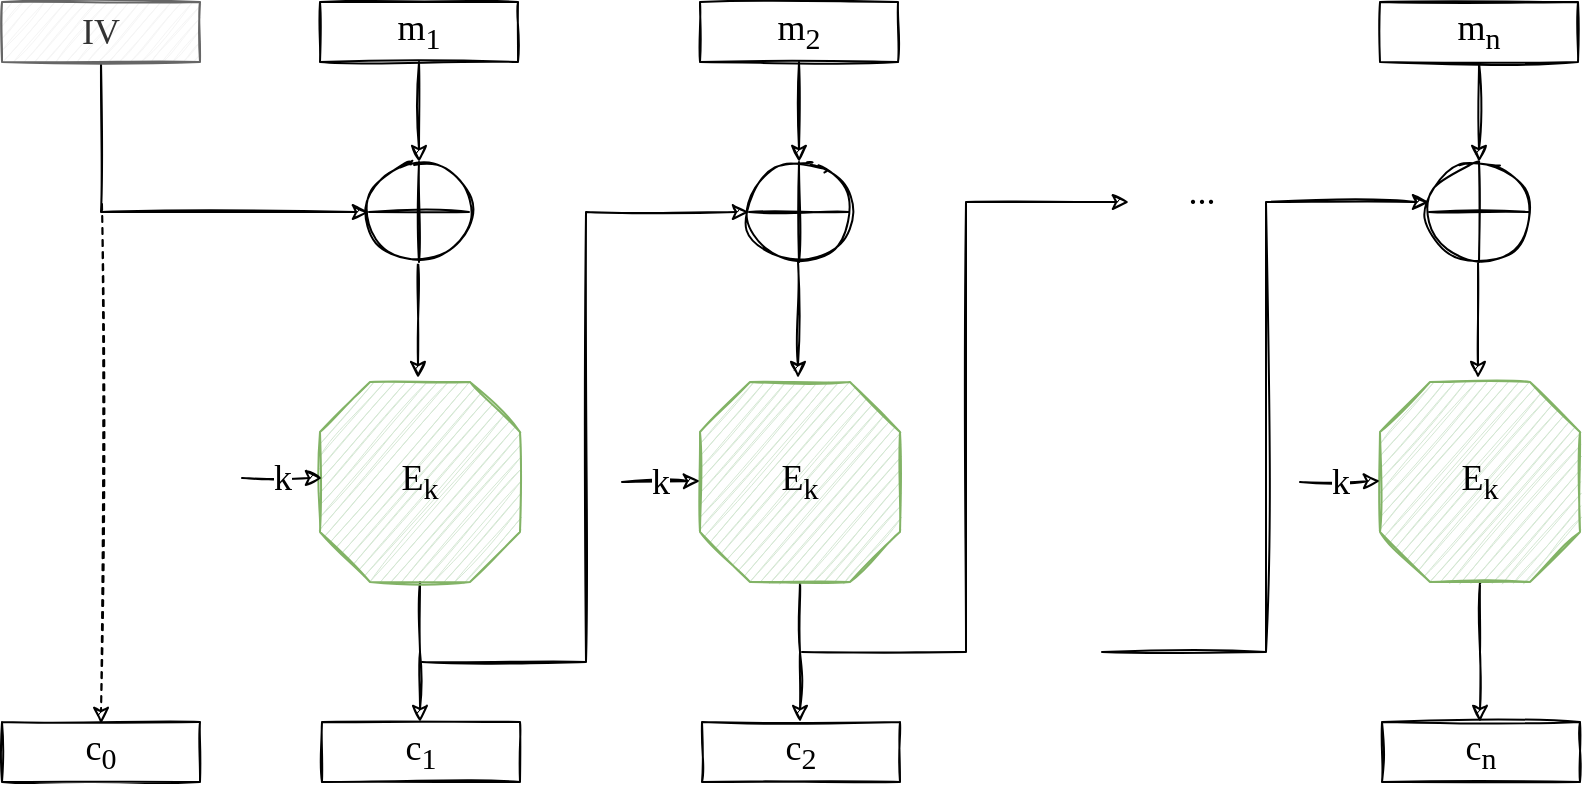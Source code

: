 <mxfile version="15.9.1" type="device"><diagram id="JP0gBPxypD-B3swmiFSp" name="Page-1"><mxGraphModel dx="1422" dy="780" grid="1" gridSize="10" guides="1" tooltips="1" connect="1" arrows="1" fold="1" page="1" pageScale="1" pageWidth="827" pageHeight="1169" math="0" shadow="0"><root><mxCell id="0"/><mxCell id="1" parent="0"/><mxCell id="Hk6vYFL49BtFeGfYQOWi-4" style="edgeStyle=orthogonalEdgeStyle;rounded=0;sketch=1;orthogonalLoop=1;jettySize=auto;html=1;fontFamily=Maven Pro;fontSize=18;" edge="1" parent="1" source="Y4TUV4H3YHWyU1hq7ZdA-2"><mxGeometry relative="1" as="geometry"><mxPoint x="219" y="510" as="targetPoint"/></mxGeometry></mxCell><mxCell id="Y4TUV4H3YHWyU1hq7ZdA-2" value="E&lt;sub&gt;k&lt;/sub&gt;" style="verticalLabelPosition=middle;verticalAlign=middle;html=1;shape=mxgraph.basic.polygon;polyCoords=[[0.25,0],[0.75,0],[1,0.25],[1,0.75],[0.75,1],[0.25,1],[0,0.75],[0,0.25]];polyline=0;sketch=1;fillColor=#d5e8d4;strokeColor=#82b366;fontFamily=Maven Pro;fontSize=18;whiteSpace=wrap;horizontal=1;labelPosition=center;align=center;" parent="1" vertex="1"><mxGeometry x="169" y="340" width="100" height="100" as="geometry"/></mxCell><mxCell id="7hbDICzPNJceYgBazotr-1" value="" style="endArrow=classic;html=1;rounded=0;entryX=0.49;entryY=-0.02;entryDx=0;entryDy=0;entryPerimeter=0;sketch=1;" parent="1" target="Y4TUV4H3YHWyU1hq7ZdA-2" edge="1"><mxGeometry width="50" height="50" relative="1" as="geometry"><mxPoint x="218" y="280" as="sourcePoint"/><mxPoint x="239" y="150" as="targetPoint"/></mxGeometry></mxCell><mxCell id="Hk6vYFL49BtFeGfYQOWi-19" style="edgeStyle=orthogonalEdgeStyle;rounded=0;sketch=1;orthogonalLoop=1;jettySize=auto;html=1;entryX=0.5;entryY=0;entryDx=0;entryDy=0;fontFamily=Maven Pro;fontSize=18;" edge="1" parent="1" source="Hk6vYFL49BtFeGfYQOWi-1" target="Hk6vYFL49BtFeGfYQOWi-18"><mxGeometry relative="1" as="geometry"/></mxCell><mxCell id="Hk6vYFL49BtFeGfYQOWi-1" value="m&lt;sub&gt;1&lt;/sub&gt;" style="rounded=0;whiteSpace=wrap;html=1;sketch=1;fontSize=18;fontFamily=Maven Pro;" vertex="1" parent="1"><mxGeometry x="169" y="150" width="99" height="30" as="geometry"/></mxCell><mxCell id="Hk6vYFL49BtFeGfYQOWi-2" value="..." style="text;html=1;strokeColor=none;fillColor=none;align=center;verticalAlign=middle;whiteSpace=wrap;rounded=0;sketch=1;fontFamily=Maven Pro;fontSize=18;" vertex="1" parent="1"><mxGeometry x="580" y="230" width="60" height="30" as="geometry"/></mxCell><mxCell id="Hk6vYFL49BtFeGfYQOWi-3" value="k" style="endArrow=classic;html=1;rounded=0;fontFamily=Maven Pro;fontSize=18;entryX=0.01;entryY=0.48;entryDx=0;entryDy=0;entryPerimeter=0;sketch=1;" edge="1" parent="1" target="Y4TUV4H3YHWyU1hq7ZdA-2"><mxGeometry width="50" height="50" relative="1" as="geometry"><mxPoint x="130" y="388" as="sourcePoint"/><mxPoint x="130" y="380" as="targetPoint"/></mxGeometry></mxCell><mxCell id="Hk6vYFL49BtFeGfYQOWi-5" value="c&lt;sub&gt;1&lt;/sub&gt;" style="rounded=0;whiteSpace=wrap;html=1;sketch=1;fontSize=18;fontFamily=Maven Pro;" vertex="1" parent="1"><mxGeometry x="170" y="510" width="99" height="30" as="geometry"/></mxCell><mxCell id="Hk6vYFL49BtFeGfYQOWi-6" style="edgeStyle=orthogonalEdgeStyle;rounded=0;sketch=1;orthogonalLoop=1;jettySize=auto;html=1;fontFamily=Maven Pro;fontSize=18;" edge="1" parent="1" source="Hk6vYFL49BtFeGfYQOWi-7"><mxGeometry relative="1" as="geometry"><mxPoint x="409" y="510" as="targetPoint"/></mxGeometry></mxCell><mxCell id="Hk6vYFL49BtFeGfYQOWi-7" value="E&lt;sub&gt;k&lt;/sub&gt;" style="verticalLabelPosition=middle;verticalAlign=middle;html=1;shape=mxgraph.basic.polygon;polyCoords=[[0.25,0],[0.75,0],[1,0.25],[1,0.75],[0.75,1],[0.25,1],[0,0.75],[0,0.25]];polyline=0;sketch=1;fillColor=#d5e8d4;strokeColor=#82b366;fontFamily=Maven Pro;fontSize=18;whiteSpace=wrap;horizontal=1;labelPosition=center;align=center;" vertex="1" parent="1"><mxGeometry x="359" y="340" width="100" height="100" as="geometry"/></mxCell><mxCell id="Hk6vYFL49BtFeGfYQOWi-8" value="" style="endArrow=classic;html=1;rounded=0;entryX=0.49;entryY=-0.02;entryDx=0;entryDy=0;entryPerimeter=0;sketch=1;" edge="1" parent="1" target="Hk6vYFL49BtFeGfYQOWi-7"><mxGeometry width="50" height="50" relative="1" as="geometry"><mxPoint x="408" y="280" as="sourcePoint"/><mxPoint x="429" y="150" as="targetPoint"/></mxGeometry></mxCell><mxCell id="Hk6vYFL49BtFeGfYQOWi-22" style="edgeStyle=orthogonalEdgeStyle;rounded=0;sketch=1;orthogonalLoop=1;jettySize=auto;html=1;entryX=0.5;entryY=0;entryDx=0;entryDy=0;fontFamily=Maven Pro;fontSize=18;" edge="1" parent="1" source="Hk6vYFL49BtFeGfYQOWi-9" target="Hk6vYFL49BtFeGfYQOWi-21"><mxGeometry relative="1" as="geometry"/></mxCell><mxCell id="Hk6vYFL49BtFeGfYQOWi-9" value="m&lt;sub&gt;2&lt;/sub&gt;" style="rounded=0;whiteSpace=wrap;html=1;sketch=1;fontSize=18;fontFamily=Maven Pro;" vertex="1" parent="1"><mxGeometry x="359" y="150" width="99" height="30" as="geometry"/></mxCell><mxCell id="Hk6vYFL49BtFeGfYQOWi-11" value="c&lt;sub&gt;2&lt;/sub&gt;" style="rounded=0;whiteSpace=wrap;html=1;sketch=1;fontSize=18;fontFamily=Maven Pro;" vertex="1" parent="1"><mxGeometry x="360" y="510" width="99" height="30" as="geometry"/></mxCell><mxCell id="Hk6vYFL49BtFeGfYQOWi-12" style="edgeStyle=orthogonalEdgeStyle;rounded=0;sketch=1;orthogonalLoop=1;jettySize=auto;html=1;fontFamily=Maven Pro;fontSize=18;" edge="1" parent="1" source="Hk6vYFL49BtFeGfYQOWi-13"><mxGeometry relative="1" as="geometry"><mxPoint x="749" y="510" as="targetPoint"/></mxGeometry></mxCell><mxCell id="Hk6vYFL49BtFeGfYQOWi-13" value="E&lt;sub&gt;k&lt;/sub&gt;" style="verticalLabelPosition=middle;verticalAlign=middle;html=1;shape=mxgraph.basic.polygon;polyCoords=[[0.25,0],[0.75,0],[1,0.25],[1,0.75],[0.75,1],[0.25,1],[0,0.75],[0,0.25]];polyline=0;sketch=1;fillColor=#d5e8d4;strokeColor=#82b366;fontFamily=Maven Pro;fontSize=18;whiteSpace=wrap;horizontal=1;labelPosition=center;align=center;" vertex="1" parent="1"><mxGeometry x="699" y="340" width="100" height="100" as="geometry"/></mxCell><mxCell id="Hk6vYFL49BtFeGfYQOWi-14" value="" style="endArrow=classic;html=1;rounded=0;entryX=0.49;entryY=-0.02;entryDx=0;entryDy=0;entryPerimeter=0;sketch=1;" edge="1" parent="1" target="Hk6vYFL49BtFeGfYQOWi-13"><mxGeometry width="50" height="50" relative="1" as="geometry"><mxPoint x="748" y="280" as="sourcePoint"/><mxPoint x="769" y="150" as="targetPoint"/></mxGeometry></mxCell><mxCell id="Hk6vYFL49BtFeGfYQOWi-23" style="edgeStyle=orthogonalEdgeStyle;rounded=0;sketch=1;orthogonalLoop=1;jettySize=auto;html=1;entryX=0.5;entryY=0;entryDx=0;entryDy=0;fontFamily=Maven Pro;fontSize=18;" edge="1" parent="1" source="Hk6vYFL49BtFeGfYQOWi-15" target="Hk6vYFL49BtFeGfYQOWi-20"><mxGeometry relative="1" as="geometry"/></mxCell><mxCell id="Hk6vYFL49BtFeGfYQOWi-15" value="m&lt;sub&gt;n&lt;/sub&gt;" style="rounded=0;whiteSpace=wrap;html=1;sketch=1;fontSize=18;fontFamily=Maven Pro;" vertex="1" parent="1"><mxGeometry x="699" y="150" width="99" height="30" as="geometry"/></mxCell><mxCell id="Hk6vYFL49BtFeGfYQOWi-17" value="c&lt;sub&gt;n&lt;/sub&gt;" style="rounded=0;whiteSpace=wrap;html=1;sketch=1;fontSize=18;fontFamily=Maven Pro;" vertex="1" parent="1"><mxGeometry x="700" y="510" width="99" height="30" as="geometry"/></mxCell><mxCell id="Hk6vYFL49BtFeGfYQOWi-18" value="" style="shape=orEllipse;perimeter=ellipsePerimeter;whiteSpace=wrap;html=1;backgroundOutline=1;sketch=1;fontFamily=Maven Pro;fontSize=18;" vertex="1" parent="1"><mxGeometry x="193.5" y="230" width="50" height="50" as="geometry"/></mxCell><mxCell id="Hk6vYFL49BtFeGfYQOWi-20" value="" style="shape=orEllipse;perimeter=ellipsePerimeter;whiteSpace=wrap;html=1;backgroundOutline=1;sketch=1;fontFamily=Maven Pro;fontSize=18;" vertex="1" parent="1"><mxGeometry x="723.5" y="230" width="50" height="50" as="geometry"/></mxCell><mxCell id="Hk6vYFL49BtFeGfYQOWi-21" value="" style="shape=orEllipse;perimeter=ellipsePerimeter;whiteSpace=wrap;html=1;backgroundOutline=1;sketch=1;fontFamily=Maven Pro;fontSize=18;" vertex="1" parent="1"><mxGeometry x="383.5" y="230" width="50" height="50" as="geometry"/></mxCell><mxCell id="Hk6vYFL49BtFeGfYQOWi-25" style="edgeStyle=orthogonalEdgeStyle;rounded=0;sketch=1;orthogonalLoop=1;jettySize=auto;html=1;fontFamily=Maven Pro;fontSize=18;entryX=0;entryY=0.5;entryDx=0;entryDy=0;" edge="1" parent="1" source="Hk6vYFL49BtFeGfYQOWi-24" target="Hk6vYFL49BtFeGfYQOWi-18"><mxGeometry relative="1" as="geometry"><mxPoint x="59.5" y="280" as="targetPoint"/><Array as="points"><mxPoint x="60" y="255"/></Array></mxGeometry></mxCell><mxCell id="Hk6vYFL49BtFeGfYQOWi-24" value="IV" style="rounded=0;whiteSpace=wrap;html=1;sketch=1;fontSize=18;fontFamily=Maven Pro;fillColor=#f5f5f5;fontColor=#333333;strokeColor=#666666;" vertex="1" parent="1"><mxGeometry x="10" y="150" width="99" height="30" as="geometry"/></mxCell><mxCell id="Hk6vYFL49BtFeGfYQOWi-26" value="c&lt;sub&gt;0&lt;/sub&gt;" style="rounded=0;whiteSpace=wrap;html=1;sketch=1;fontSize=18;fontFamily=Maven Pro;" vertex="1" parent="1"><mxGeometry x="10" y="510" width="99" height="30" as="geometry"/></mxCell><mxCell id="Hk6vYFL49BtFeGfYQOWi-27" value="" style="endArrow=classic;html=1;rounded=0;sketch=1;fontFamily=Maven Pro;fontSize=18;entryX=0.5;entryY=0;entryDx=0;entryDy=0;dashed=1;" edge="1" parent="1"><mxGeometry width="50" height="50" relative="1" as="geometry"><mxPoint x="60" y="251" as="sourcePoint"/><mxPoint x="59.5" y="511" as="targetPoint"/></mxGeometry></mxCell><mxCell id="Hk6vYFL49BtFeGfYQOWi-29" value="" style="endArrow=classic;html=1;rounded=0;sketch=1;fontFamily=Maven Pro;fontSize=18;entryX=0;entryY=0.5;entryDx=0;entryDy=0;edgeStyle=orthogonalEdgeStyle;" edge="1" parent="1" target="Hk6vYFL49BtFeGfYQOWi-21"><mxGeometry width="50" height="50" relative="1" as="geometry"><mxPoint x="220" y="480" as="sourcePoint"/><mxPoint x="280" y="450" as="targetPoint"/><Array as="points"><mxPoint x="302" y="480"/><mxPoint x="302" y="255"/></Array></mxGeometry></mxCell><mxCell id="Hk6vYFL49BtFeGfYQOWi-31" value="" style="endArrow=classic;html=1;rounded=0;sketch=1;fontFamily=Maven Pro;fontSize=18;entryX=0;entryY=0.5;entryDx=0;entryDy=0;edgeStyle=orthogonalEdgeStyle;" edge="1" parent="1"><mxGeometry width="50" height="50" relative="1" as="geometry"><mxPoint x="560" y="475" as="sourcePoint"/><mxPoint x="723.5" y="250" as="targetPoint"/><Array as="points"><mxPoint x="642" y="475"/><mxPoint x="642" y="250"/></Array></mxGeometry></mxCell><mxCell id="Hk6vYFL49BtFeGfYQOWi-32" value="" style="endArrow=classic;html=1;rounded=0;sketch=1;fontFamily=Maven Pro;fontSize=18;entryX=0;entryY=0.5;entryDx=0;entryDy=0;edgeStyle=orthogonalEdgeStyle;" edge="1" parent="1"><mxGeometry width="50" height="50" relative="1" as="geometry"><mxPoint x="410" y="475" as="sourcePoint"/><mxPoint x="573.5" y="250" as="targetPoint"/><Array as="points"><mxPoint x="492" y="475"/><mxPoint x="492" y="250"/></Array></mxGeometry></mxCell><mxCell id="Hk6vYFL49BtFeGfYQOWi-33" value="k" style="endArrow=classic;html=1;rounded=0;fontFamily=Maven Pro;fontSize=18;entryX=0.01;entryY=0.48;entryDx=0;entryDy=0;entryPerimeter=0;sketch=1;" edge="1" parent="1"><mxGeometry width="50" height="50" relative="1" as="geometry"><mxPoint x="320" y="390" as="sourcePoint"/><mxPoint x="359" y="389.5" as="targetPoint"/></mxGeometry></mxCell><mxCell id="Hk6vYFL49BtFeGfYQOWi-35" value="k" style="endArrow=classic;html=1;rounded=0;fontFamily=Maven Pro;fontSize=18;entryX=0.01;entryY=0.48;entryDx=0;entryDy=0;entryPerimeter=0;sketch=1;" edge="1" parent="1"><mxGeometry width="50" height="50" relative="1" as="geometry"><mxPoint x="659" y="390" as="sourcePoint"/><mxPoint x="699" y="389.5" as="targetPoint"/><mxPoint as="offset"/></mxGeometry></mxCell></root></mxGraphModel></diagram></mxfile>
